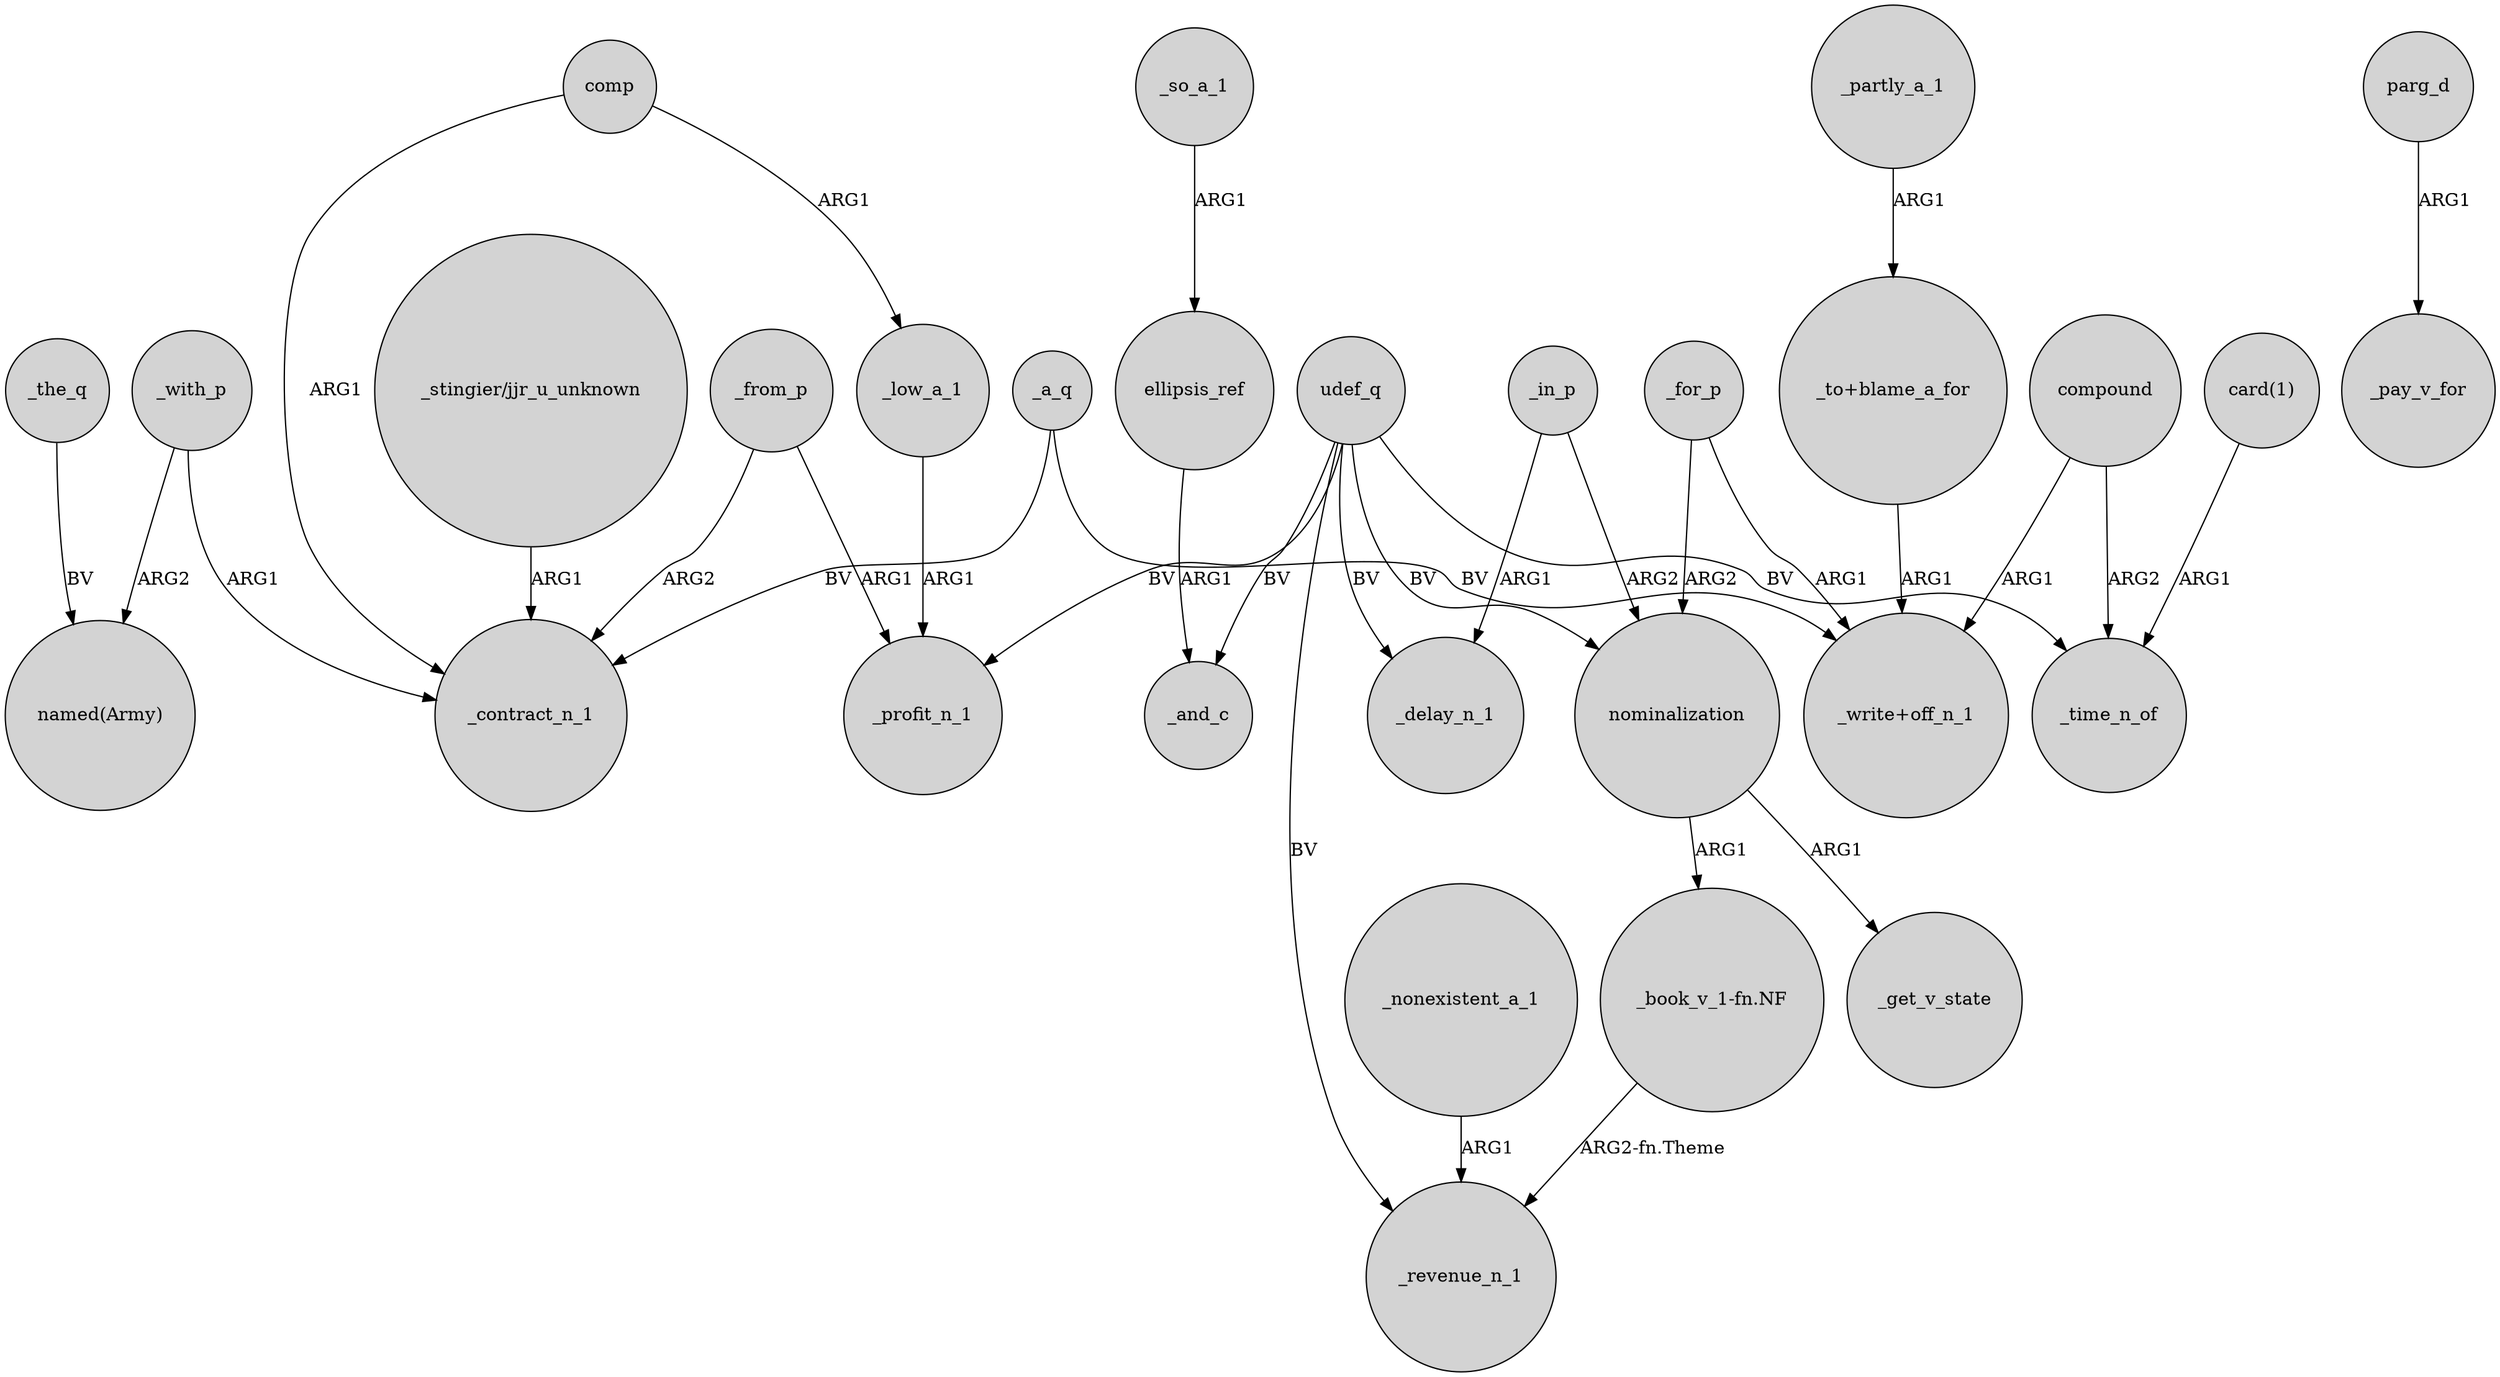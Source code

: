 digraph {
	node [shape=circle style=filled]
	_the_q -> "named(Army)" [label=BV]
	_so_a_1 -> ellipsis_ref [label=ARG1]
	_for_p -> nominalization [label=ARG2]
	_partly_a_1 -> "_to+blame_a_for" [label=ARG1]
	"card(1)" -> _time_n_of [label=ARG1]
	compound -> "_write+off_n_1" [label=ARG1]
	comp -> _contract_n_1 [label=ARG1]
	_a_q -> _contract_n_1 [label=BV]
	nominalization -> "_book_v_1-fn.NF" [label=ARG1]
	_from_p -> _profit_n_1 [label=ARG1]
	_nonexistent_a_1 -> _revenue_n_1 [label=ARG1]
	udef_q -> _delay_n_1 [label=BV]
	_with_p -> "named(Army)" [label=ARG2]
	udef_q -> _revenue_n_1 [label=BV]
	"_stingier/jjr_u_unknown" -> _contract_n_1 [label=ARG1]
	nominalization -> _get_v_state [label=ARG1]
	"_book_v_1-fn.NF" -> _revenue_n_1 [label="ARG2-fn.Theme"]
	_from_p -> _contract_n_1 [label=ARG2]
	udef_q -> _time_n_of [label=BV]
	"_to+blame_a_for" -> "_write+off_n_1" [label=ARG1]
	compound -> _time_n_of [label=ARG2]
	udef_q -> nominalization [label=BV]
	_low_a_1 -> _profit_n_1 [label=ARG1]
	_a_q -> "_write+off_n_1" [label=BV]
	_with_p -> _contract_n_1 [label=ARG1]
	_in_p -> _delay_n_1 [label=ARG1]
	ellipsis_ref -> _and_c [label=ARG1]
	udef_q -> _profit_n_1 [label=BV]
	_in_p -> nominalization [label=ARG2]
	udef_q -> _and_c [label=BV]
	parg_d -> _pay_v_for [label=ARG1]
	_for_p -> "_write+off_n_1" [label=ARG1]
	comp -> _low_a_1 [label=ARG1]
}
